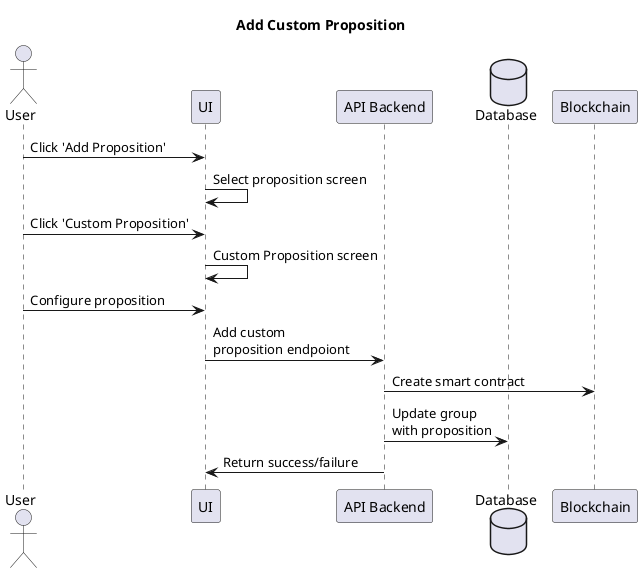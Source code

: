 @startuml Add Custom Proposition

title Add Custom Proposition

actor User as user
participant UI as ui
participant "API Backend" as api
database Database as db
participant Blockchain as bc

user -> ui : Click 'Add Proposition'
ui -> ui : Select proposition screen
user -> ui : Click 'Custom Proposition'
ui -> ui : Custom Proposition screen
user -> ui : Configure proposition
ui -> api : Add custom\nproposition endpoiont
api -> bc : Create smart contract
api -> db : Update group\nwith proposition
api -> ui : Return success/failure

@enduml